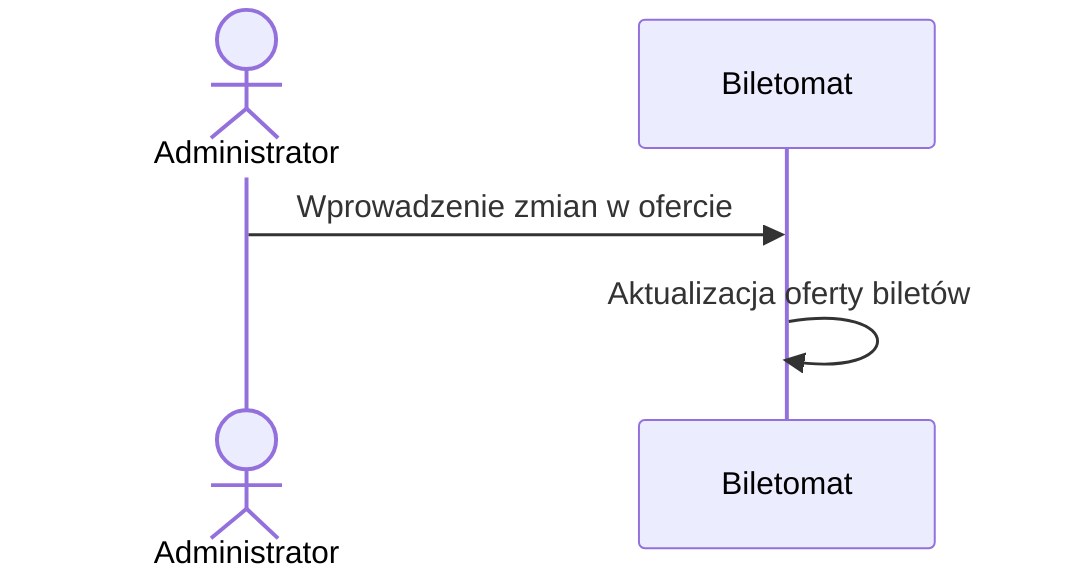 sequenceDiagram
    actor Administrator
    participant Biletomat

    Administrator->>Biletomat: Wprowadzenie zmian w ofercie
    Biletomat->>Biletomat: Aktualizacja oferty biletów